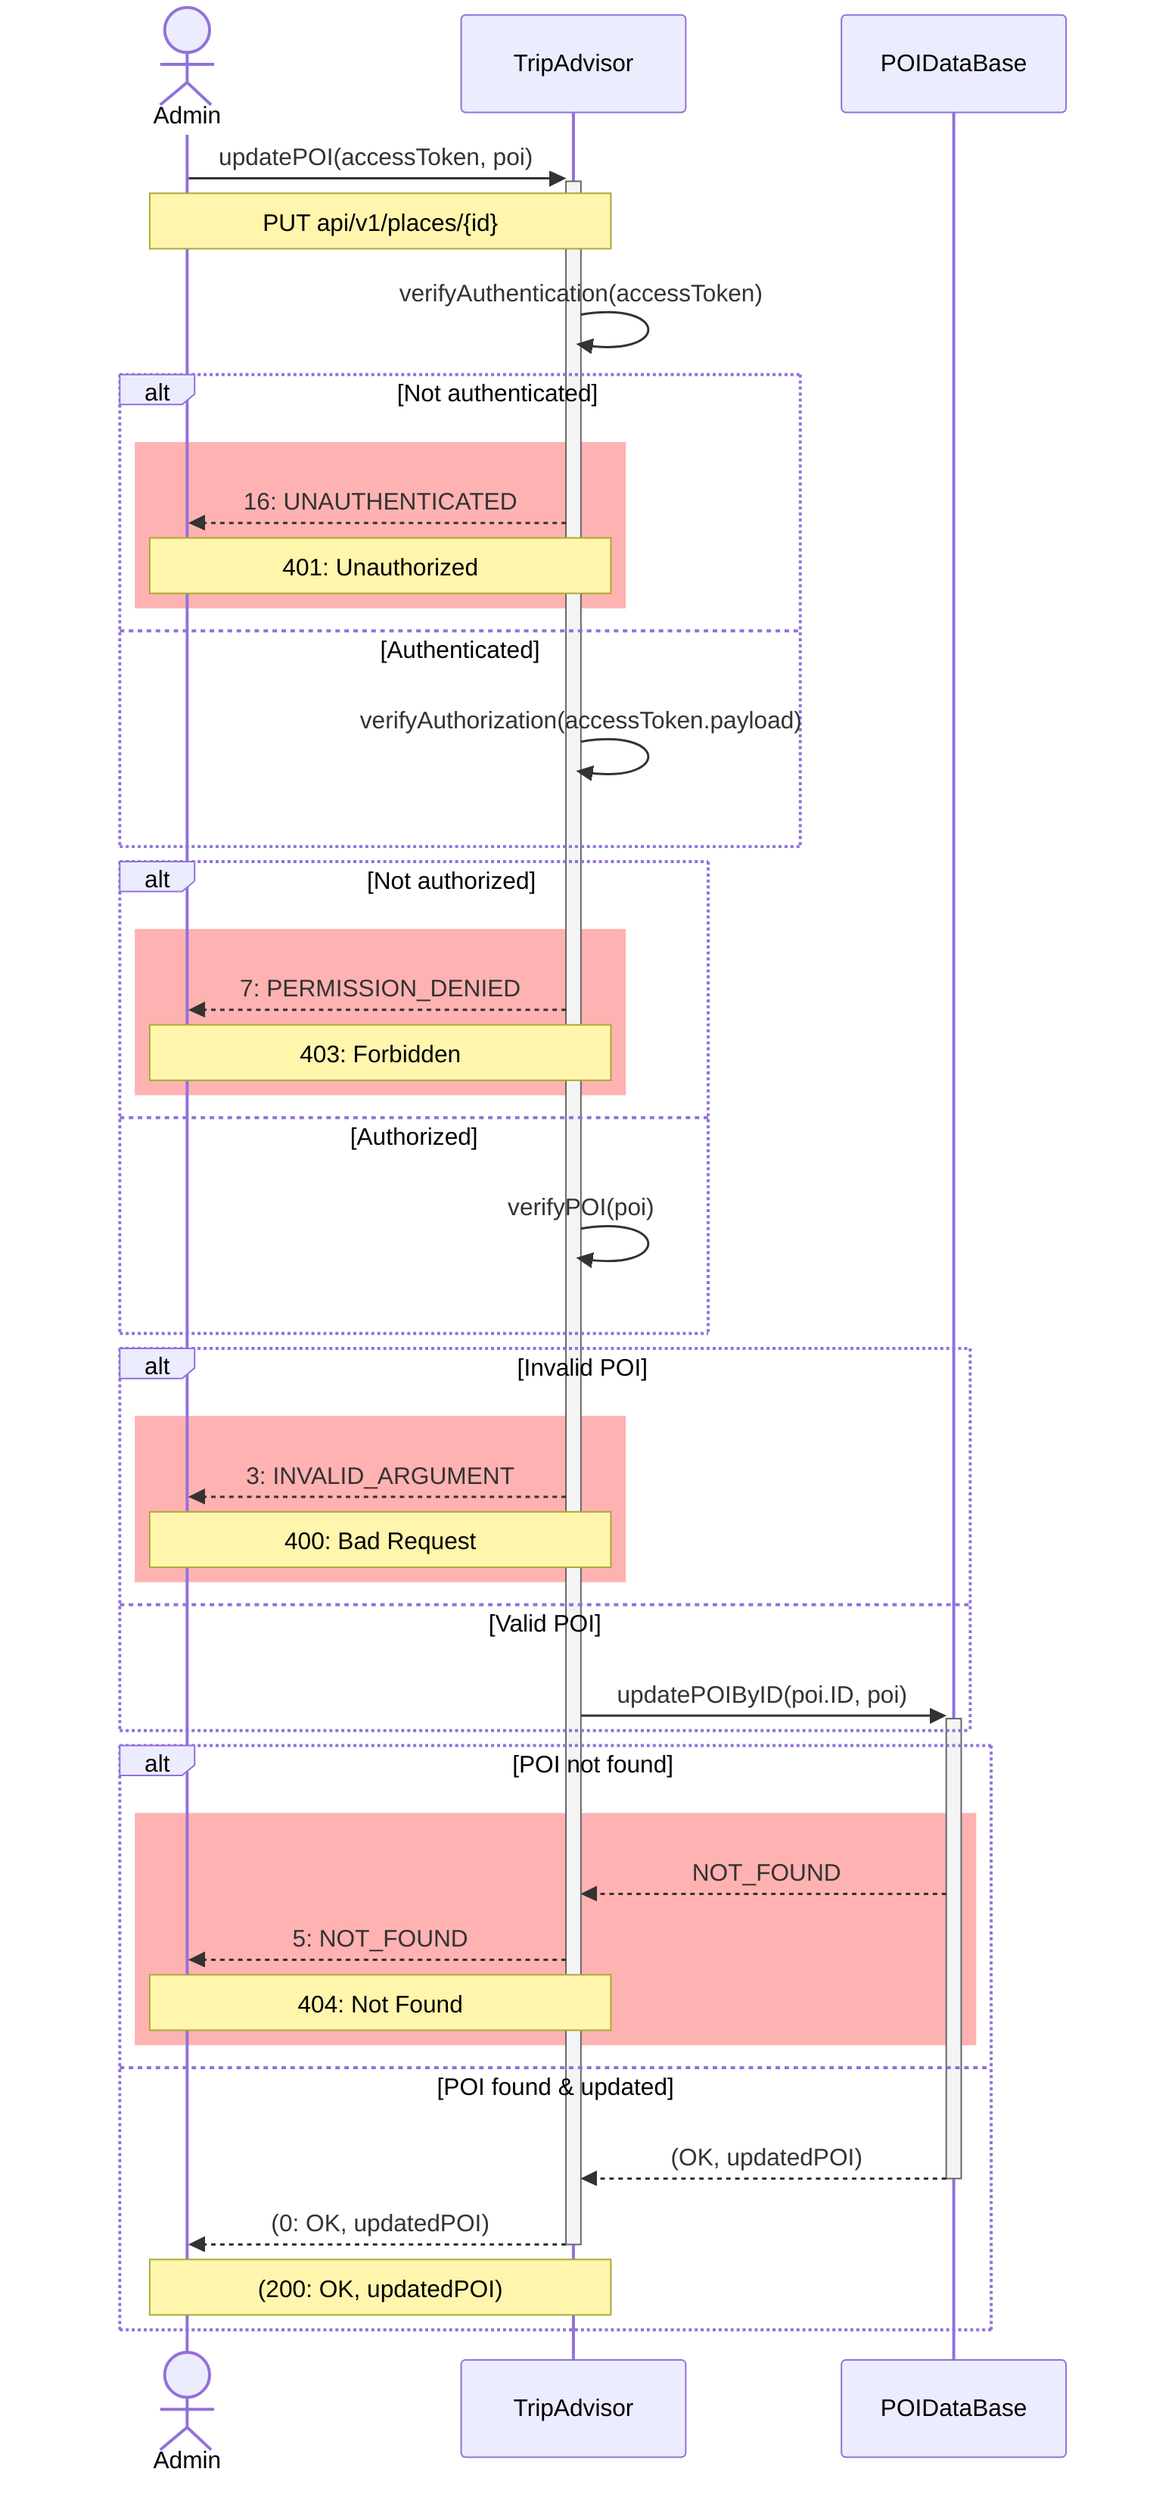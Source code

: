 sequenceDiagram
	actor Admin as Admin
	participant Trip as TripAdvisor
	participant DB as POIDataBase

	Admin->>+Trip: updatePOI(accessToken, poi)
	Note over Admin,Trip: PUT api/v1/places/{id}

		Trip->>Trip: verifyAuthentication(accessToken)
		alt Not authenticated
			rect rgba(255, 0, 0, 0.3)
				Trip-->>Admin: 16: UNAUTHENTICATED
				Note over Admin,Trip: 401: Unauthorized
			end
		else Authenticated
			Trip->>Trip: verifyAuthorization(accessToken.payload)
		end
		alt Not authorized
			rect rgba(255, 0, 0, 0.3)
				Trip-->>Admin: 7: PERMISSION_DENIED
				Note over Admin,Trip: 403: Forbidden
			end
		else Authorized
			Trip->>Trip: verifyPOI(poi)
		end


		alt Invalid POI
			rect rgba(255, 0, 0, 0.3)
				Trip-->>Admin: 3: INVALID_ARGUMENT
				Note over Admin,Trip: 400: Bad Request
			end
		else Valid POI
			Trip->>+DB: updatePOIByID(poi.ID, poi)
		end

		alt POI not found
			rect rgba(255, 0, 0, 0.3)
				DB-->>Trip: NOT_FOUND
				Trip-->>Admin: 5: NOT_FOUND
				Note over Admin,Trip: 404: Not Found
			end
		else POI found & updated
			DB-->>-Trip: (OK, updatedPOI)
			Trip-->>-Admin: (0: OK, updatedPOI)
			Note over Admin,Trip: (200: OK, updatedPOI)
		end